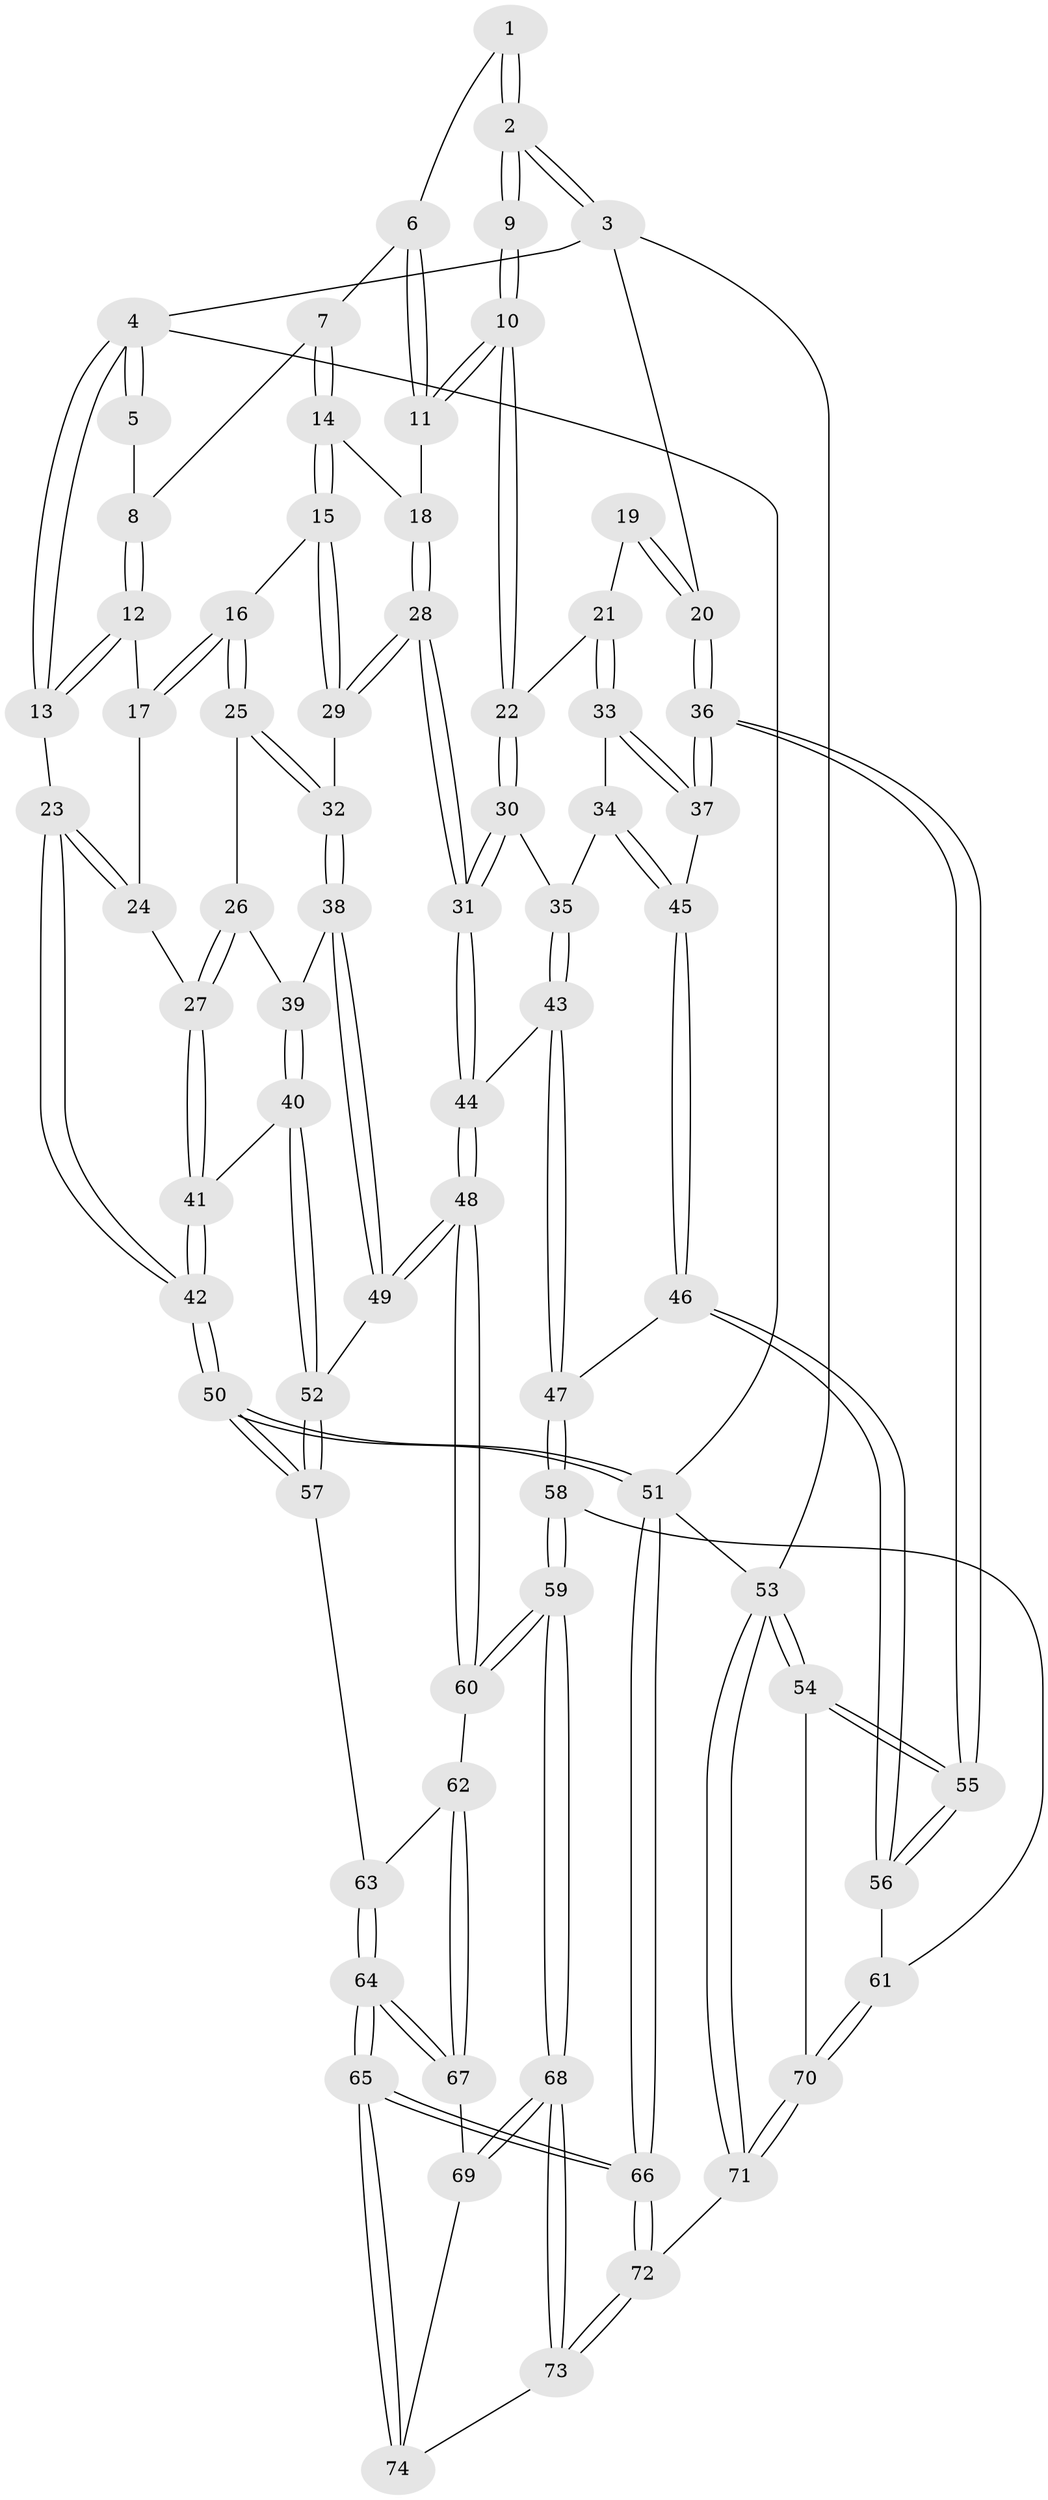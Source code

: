 // coarse degree distribution, {4: 0.3269230769230769, 3: 0.6538461538461539, 2: 0.019230769230769232}
// Generated by graph-tools (version 1.1) at 2025/38/03/04/25 23:38:22]
// undirected, 74 vertices, 182 edges
graph export_dot {
  node [color=gray90,style=filled];
  1 [pos="+0.6237308941344197+0"];
  2 [pos="+1+0"];
  3 [pos="+1+0"];
  4 [pos="+0+0"];
  5 [pos="+0.32268572737423545+0"];
  6 [pos="+0.6209559479623872+0"];
  7 [pos="+0.5020701678531769+0.12304775148870295"];
  8 [pos="+0.3238415846453233+0.06799659175265876"];
  9 [pos="+0.9468865944496836+0.014943096497567497"];
  10 [pos="+0.7827871056237612+0.183527209157781"];
  11 [pos="+0.7468280268492248+0.15440264911929355"];
  12 [pos="+0.28337926831038784+0.12131084788747225"];
  13 [pos="+0+0"];
  14 [pos="+0.5129621168979557+0.1691380978383121"];
  15 [pos="+0.3830548781640484+0.23659111482361064"];
  16 [pos="+0.3335114962896259+0.2317711637747912"];
  17 [pos="+0.27841918489608675+0.15010883274596037"];
  18 [pos="+0.5281092704546712+0.1898392706269641"];
  19 [pos="+0.961881585840925+0.20615802520238688"];
  20 [pos="+1+0.22876807663075296"];
  21 [pos="+0.8642936160017951+0.2551491220055945"];
  22 [pos="+0.7844342307996232+0.19418498031517584"];
  23 [pos="+0+0.267072024269604"];
  24 [pos="+0.22792815462047075+0.18804148561221257"];
  25 [pos="+0.31975831175058833+0.31246126787370987"];
  26 [pos="+0.3176038538303257+0.31508451125773645"];
  27 [pos="+0.2157928293267098+0.34819709683996136"];
  28 [pos="+0.5535885607056571+0.3341545233748082"];
  29 [pos="+0.48143418989634057+0.35433995436754606"];
  30 [pos="+0.6943426347388889+0.31775832119240227"];
  31 [pos="+0.5861273605495814+0.35213661198989055"];
  32 [pos="+0.4707143318353269+0.36154280121245497"];
  33 [pos="+0.9231541423623368+0.3503039551438279"];
  34 [pos="+0.8001100538376862+0.40073393322826284"];
  35 [pos="+0.7503797038190798+0.3886218742823368"];
  36 [pos="+1+0.4590971982315807"];
  37 [pos="+1+0.4239303365830536"];
  38 [pos="+0.39805968813039433+0.46278683293844164"];
  39 [pos="+0.3329042129613394+0.38490691579332104"];
  40 [pos="+0.15005877688918287+0.46641620992398214"];
  41 [pos="+0.11669259682636281+0.4428284670262547"];
  42 [pos="+0+0.4125709964920599"];
  43 [pos="+0.7156418396225434+0.5586265278426366"];
  44 [pos="+0.6108608279972461+0.534298592775719"];
  45 [pos="+0.8253203372196469+0.4988352703656488"];
  46 [pos="+0.7811734590249452+0.5479932663819036"];
  47 [pos="+0.728232245049374+0.5666156177679835"];
  48 [pos="+0.5281686622992625+0.5932686703501323"];
  49 [pos="+0.3852620998600737+0.5190496905576886"];
  50 [pos="+0+1"];
  51 [pos="+0+1"];
  52 [pos="+0.2647566775642857+0.568624626359944"];
  53 [pos="+1+1"];
  54 [pos="+1+0.669673548720345"];
  55 [pos="+1+0.6033689703540632"];
  56 [pos="+0.9384154993316691+0.6140709604994705"];
  57 [pos="+0.2618407884159473+0.6161771420444045"];
  58 [pos="+0.7564984433014179+0.7096720189940117"];
  59 [pos="+0.5948731009236252+0.7828183119357178"];
  60 [pos="+0.5225545807790749+0.6709532866689052"];
  61 [pos="+0.7708077778852689+0.7186789969360969"];
  62 [pos="+0.40430941384322644+0.7272347468247626"];
  63 [pos="+0.2894778836234462+0.6669973403311141"];
  64 [pos="+0.2602710088428479+0.8422004352917559"];
  65 [pos="+0.013249496926665582+1"];
  66 [pos="+0+1"];
  67 [pos="+0.3989917345955037+0.8148544423357438"];
  68 [pos="+0.580550675373854+0.8642558175293901"];
  69 [pos="+0.4206028186641558+0.8385078305715707"];
  70 [pos="+0.8155536038145124+0.7777999686216158"];
  71 [pos="+0.8428292952870894+1"];
  72 [pos="+0.6698103235197649+1"];
  73 [pos="+0.6448974409856846+1"];
  74 [pos="+0.3926056912904128+0.9190788041492038"];
  1 -- 2;
  1 -- 2;
  1 -- 6;
  2 -- 3;
  2 -- 3;
  2 -- 9;
  2 -- 9;
  3 -- 4;
  3 -- 20;
  3 -- 53;
  4 -- 5;
  4 -- 5;
  4 -- 13;
  4 -- 13;
  4 -- 51;
  5 -- 8;
  6 -- 7;
  6 -- 11;
  6 -- 11;
  7 -- 8;
  7 -- 14;
  7 -- 14;
  8 -- 12;
  8 -- 12;
  9 -- 10;
  9 -- 10;
  10 -- 11;
  10 -- 11;
  10 -- 22;
  10 -- 22;
  11 -- 18;
  12 -- 13;
  12 -- 13;
  12 -- 17;
  13 -- 23;
  14 -- 15;
  14 -- 15;
  14 -- 18;
  15 -- 16;
  15 -- 29;
  15 -- 29;
  16 -- 17;
  16 -- 17;
  16 -- 25;
  16 -- 25;
  17 -- 24;
  18 -- 28;
  18 -- 28;
  19 -- 20;
  19 -- 20;
  19 -- 21;
  20 -- 36;
  20 -- 36;
  21 -- 22;
  21 -- 33;
  21 -- 33;
  22 -- 30;
  22 -- 30;
  23 -- 24;
  23 -- 24;
  23 -- 42;
  23 -- 42;
  24 -- 27;
  25 -- 26;
  25 -- 32;
  25 -- 32;
  26 -- 27;
  26 -- 27;
  26 -- 39;
  27 -- 41;
  27 -- 41;
  28 -- 29;
  28 -- 29;
  28 -- 31;
  28 -- 31;
  29 -- 32;
  30 -- 31;
  30 -- 31;
  30 -- 35;
  31 -- 44;
  31 -- 44;
  32 -- 38;
  32 -- 38;
  33 -- 34;
  33 -- 37;
  33 -- 37;
  34 -- 35;
  34 -- 45;
  34 -- 45;
  35 -- 43;
  35 -- 43;
  36 -- 37;
  36 -- 37;
  36 -- 55;
  36 -- 55;
  37 -- 45;
  38 -- 39;
  38 -- 49;
  38 -- 49;
  39 -- 40;
  39 -- 40;
  40 -- 41;
  40 -- 52;
  40 -- 52;
  41 -- 42;
  41 -- 42;
  42 -- 50;
  42 -- 50;
  43 -- 44;
  43 -- 47;
  43 -- 47;
  44 -- 48;
  44 -- 48;
  45 -- 46;
  45 -- 46;
  46 -- 47;
  46 -- 56;
  46 -- 56;
  47 -- 58;
  47 -- 58;
  48 -- 49;
  48 -- 49;
  48 -- 60;
  48 -- 60;
  49 -- 52;
  50 -- 51;
  50 -- 51;
  50 -- 57;
  50 -- 57;
  51 -- 66;
  51 -- 66;
  51 -- 53;
  52 -- 57;
  52 -- 57;
  53 -- 54;
  53 -- 54;
  53 -- 71;
  53 -- 71;
  54 -- 55;
  54 -- 55;
  54 -- 70;
  55 -- 56;
  55 -- 56;
  56 -- 61;
  57 -- 63;
  58 -- 59;
  58 -- 59;
  58 -- 61;
  59 -- 60;
  59 -- 60;
  59 -- 68;
  59 -- 68;
  60 -- 62;
  61 -- 70;
  61 -- 70;
  62 -- 63;
  62 -- 67;
  62 -- 67;
  63 -- 64;
  63 -- 64;
  64 -- 65;
  64 -- 65;
  64 -- 67;
  64 -- 67;
  65 -- 66;
  65 -- 66;
  65 -- 74;
  65 -- 74;
  66 -- 72;
  66 -- 72;
  67 -- 69;
  68 -- 69;
  68 -- 69;
  68 -- 73;
  68 -- 73;
  69 -- 74;
  70 -- 71;
  70 -- 71;
  71 -- 72;
  72 -- 73;
  72 -- 73;
  73 -- 74;
}
